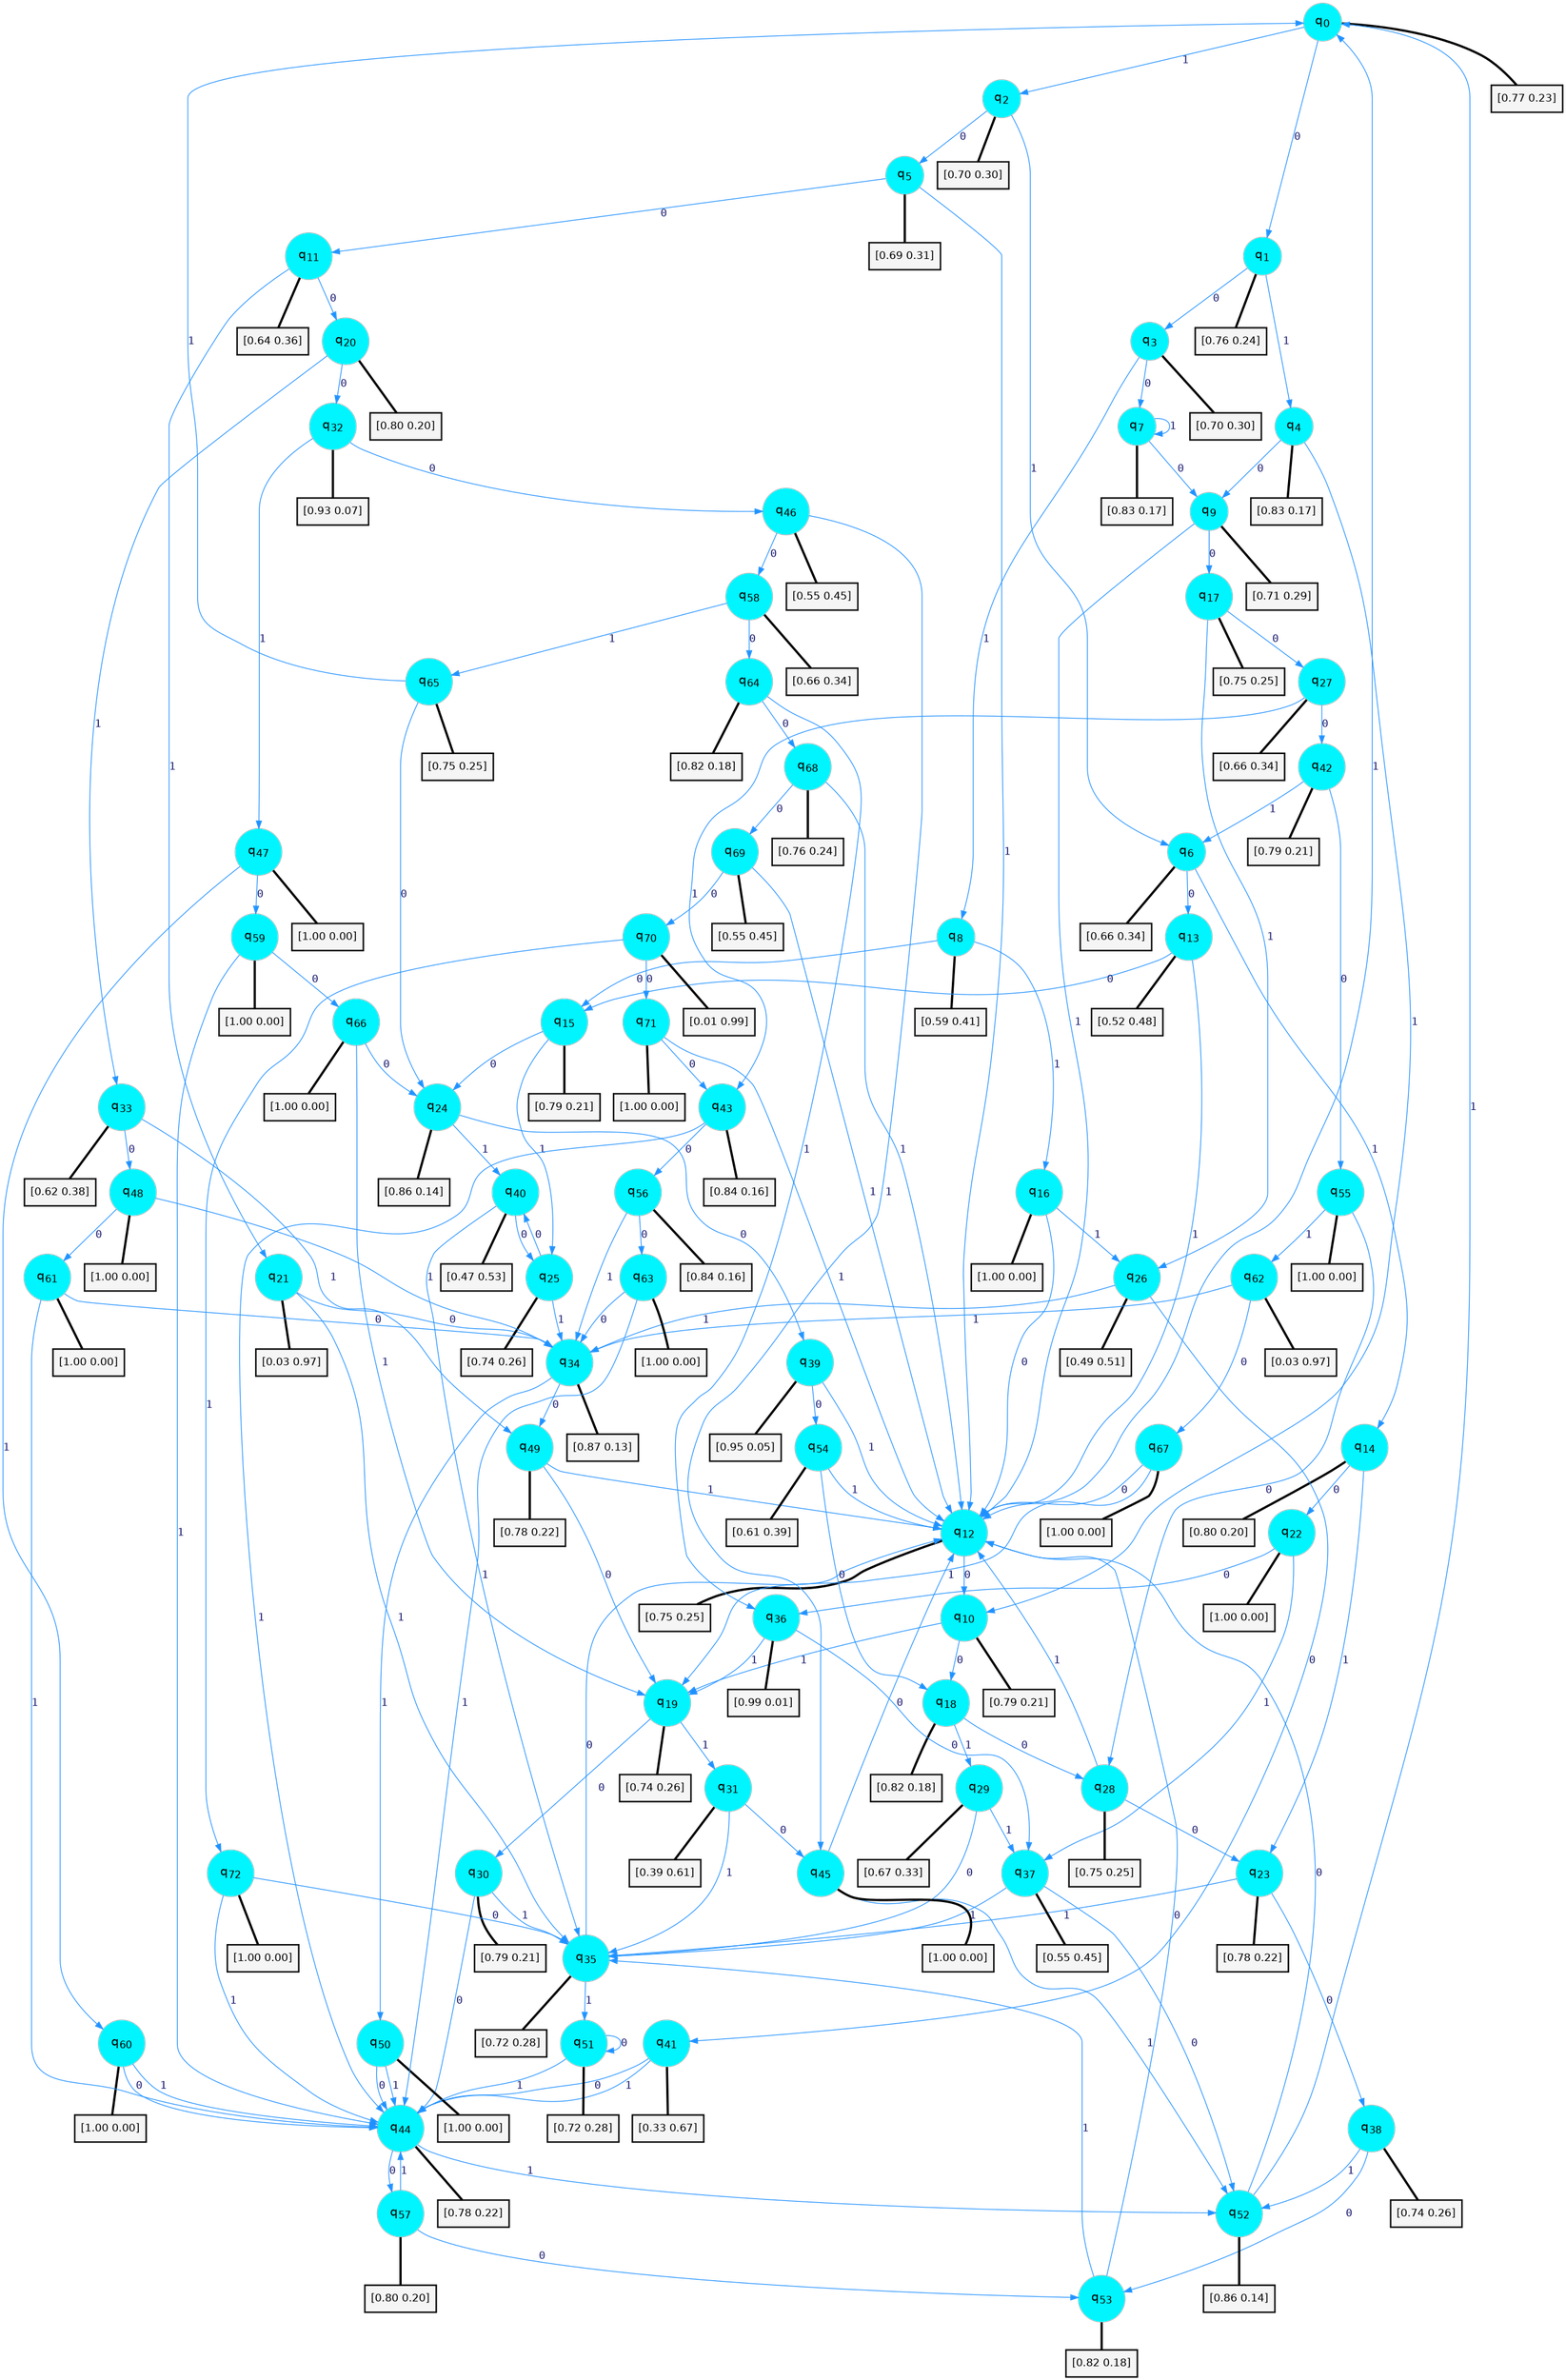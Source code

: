 digraph G {
graph [
bgcolor=transparent, dpi=300, rankdir=TD, size="40,25"];
node [
color=gray, fillcolor=turquoise1, fontcolor=black, fontname=Helvetica, fontsize=16, fontweight=bold, shape=circle, style=filled];
edge [
arrowsize=1, color=dodgerblue1, fontcolor=midnightblue, fontname=courier, fontweight=bold, penwidth=1, style=solid, weight=20];
0[label=<q<SUB>0</SUB>>];
1[label=<q<SUB>1</SUB>>];
2[label=<q<SUB>2</SUB>>];
3[label=<q<SUB>3</SUB>>];
4[label=<q<SUB>4</SUB>>];
5[label=<q<SUB>5</SUB>>];
6[label=<q<SUB>6</SUB>>];
7[label=<q<SUB>7</SUB>>];
8[label=<q<SUB>8</SUB>>];
9[label=<q<SUB>9</SUB>>];
10[label=<q<SUB>10</SUB>>];
11[label=<q<SUB>11</SUB>>];
12[label=<q<SUB>12</SUB>>];
13[label=<q<SUB>13</SUB>>];
14[label=<q<SUB>14</SUB>>];
15[label=<q<SUB>15</SUB>>];
16[label=<q<SUB>16</SUB>>];
17[label=<q<SUB>17</SUB>>];
18[label=<q<SUB>18</SUB>>];
19[label=<q<SUB>19</SUB>>];
20[label=<q<SUB>20</SUB>>];
21[label=<q<SUB>21</SUB>>];
22[label=<q<SUB>22</SUB>>];
23[label=<q<SUB>23</SUB>>];
24[label=<q<SUB>24</SUB>>];
25[label=<q<SUB>25</SUB>>];
26[label=<q<SUB>26</SUB>>];
27[label=<q<SUB>27</SUB>>];
28[label=<q<SUB>28</SUB>>];
29[label=<q<SUB>29</SUB>>];
30[label=<q<SUB>30</SUB>>];
31[label=<q<SUB>31</SUB>>];
32[label=<q<SUB>32</SUB>>];
33[label=<q<SUB>33</SUB>>];
34[label=<q<SUB>34</SUB>>];
35[label=<q<SUB>35</SUB>>];
36[label=<q<SUB>36</SUB>>];
37[label=<q<SUB>37</SUB>>];
38[label=<q<SUB>38</SUB>>];
39[label=<q<SUB>39</SUB>>];
40[label=<q<SUB>40</SUB>>];
41[label=<q<SUB>41</SUB>>];
42[label=<q<SUB>42</SUB>>];
43[label=<q<SUB>43</SUB>>];
44[label=<q<SUB>44</SUB>>];
45[label=<q<SUB>45</SUB>>];
46[label=<q<SUB>46</SUB>>];
47[label=<q<SUB>47</SUB>>];
48[label=<q<SUB>48</SUB>>];
49[label=<q<SUB>49</SUB>>];
50[label=<q<SUB>50</SUB>>];
51[label=<q<SUB>51</SUB>>];
52[label=<q<SUB>52</SUB>>];
53[label=<q<SUB>53</SUB>>];
54[label=<q<SUB>54</SUB>>];
55[label=<q<SUB>55</SUB>>];
56[label=<q<SUB>56</SUB>>];
57[label=<q<SUB>57</SUB>>];
58[label=<q<SUB>58</SUB>>];
59[label=<q<SUB>59</SUB>>];
60[label=<q<SUB>60</SUB>>];
61[label=<q<SUB>61</SUB>>];
62[label=<q<SUB>62</SUB>>];
63[label=<q<SUB>63</SUB>>];
64[label=<q<SUB>64</SUB>>];
65[label=<q<SUB>65</SUB>>];
66[label=<q<SUB>66</SUB>>];
67[label=<q<SUB>67</SUB>>];
68[label=<q<SUB>68</SUB>>];
69[label=<q<SUB>69</SUB>>];
70[label=<q<SUB>70</SUB>>];
71[label=<q<SUB>71</SUB>>];
72[label=<q<SUB>72</SUB>>];
73[label="[0.77 0.23]", shape=box,fontcolor=black, fontname=Helvetica, fontsize=14, penwidth=2, fillcolor=whitesmoke,color=black];
74[label="[0.76 0.24]", shape=box,fontcolor=black, fontname=Helvetica, fontsize=14, penwidth=2, fillcolor=whitesmoke,color=black];
75[label="[0.70 0.30]", shape=box,fontcolor=black, fontname=Helvetica, fontsize=14, penwidth=2, fillcolor=whitesmoke,color=black];
76[label="[0.70 0.30]", shape=box,fontcolor=black, fontname=Helvetica, fontsize=14, penwidth=2, fillcolor=whitesmoke,color=black];
77[label="[0.83 0.17]", shape=box,fontcolor=black, fontname=Helvetica, fontsize=14, penwidth=2, fillcolor=whitesmoke,color=black];
78[label="[0.69 0.31]", shape=box,fontcolor=black, fontname=Helvetica, fontsize=14, penwidth=2, fillcolor=whitesmoke,color=black];
79[label="[0.66 0.34]", shape=box,fontcolor=black, fontname=Helvetica, fontsize=14, penwidth=2, fillcolor=whitesmoke,color=black];
80[label="[0.83 0.17]", shape=box,fontcolor=black, fontname=Helvetica, fontsize=14, penwidth=2, fillcolor=whitesmoke,color=black];
81[label="[0.59 0.41]", shape=box,fontcolor=black, fontname=Helvetica, fontsize=14, penwidth=2, fillcolor=whitesmoke,color=black];
82[label="[0.71 0.29]", shape=box,fontcolor=black, fontname=Helvetica, fontsize=14, penwidth=2, fillcolor=whitesmoke,color=black];
83[label="[0.79 0.21]", shape=box,fontcolor=black, fontname=Helvetica, fontsize=14, penwidth=2, fillcolor=whitesmoke,color=black];
84[label="[0.64 0.36]", shape=box,fontcolor=black, fontname=Helvetica, fontsize=14, penwidth=2, fillcolor=whitesmoke,color=black];
85[label="[0.75 0.25]", shape=box,fontcolor=black, fontname=Helvetica, fontsize=14, penwidth=2, fillcolor=whitesmoke,color=black];
86[label="[0.52 0.48]", shape=box,fontcolor=black, fontname=Helvetica, fontsize=14, penwidth=2, fillcolor=whitesmoke,color=black];
87[label="[0.80 0.20]", shape=box,fontcolor=black, fontname=Helvetica, fontsize=14, penwidth=2, fillcolor=whitesmoke,color=black];
88[label="[0.79 0.21]", shape=box,fontcolor=black, fontname=Helvetica, fontsize=14, penwidth=2, fillcolor=whitesmoke,color=black];
89[label="[1.00 0.00]", shape=box,fontcolor=black, fontname=Helvetica, fontsize=14, penwidth=2, fillcolor=whitesmoke,color=black];
90[label="[0.75 0.25]", shape=box,fontcolor=black, fontname=Helvetica, fontsize=14, penwidth=2, fillcolor=whitesmoke,color=black];
91[label="[0.82 0.18]", shape=box,fontcolor=black, fontname=Helvetica, fontsize=14, penwidth=2, fillcolor=whitesmoke,color=black];
92[label="[0.74 0.26]", shape=box,fontcolor=black, fontname=Helvetica, fontsize=14, penwidth=2, fillcolor=whitesmoke,color=black];
93[label="[0.80 0.20]", shape=box,fontcolor=black, fontname=Helvetica, fontsize=14, penwidth=2, fillcolor=whitesmoke,color=black];
94[label="[0.03 0.97]", shape=box,fontcolor=black, fontname=Helvetica, fontsize=14, penwidth=2, fillcolor=whitesmoke,color=black];
95[label="[1.00 0.00]", shape=box,fontcolor=black, fontname=Helvetica, fontsize=14, penwidth=2, fillcolor=whitesmoke,color=black];
96[label="[0.78 0.22]", shape=box,fontcolor=black, fontname=Helvetica, fontsize=14, penwidth=2, fillcolor=whitesmoke,color=black];
97[label="[0.86 0.14]", shape=box,fontcolor=black, fontname=Helvetica, fontsize=14, penwidth=2, fillcolor=whitesmoke,color=black];
98[label="[0.74 0.26]", shape=box,fontcolor=black, fontname=Helvetica, fontsize=14, penwidth=2, fillcolor=whitesmoke,color=black];
99[label="[0.49 0.51]", shape=box,fontcolor=black, fontname=Helvetica, fontsize=14, penwidth=2, fillcolor=whitesmoke,color=black];
100[label="[0.66 0.34]", shape=box,fontcolor=black, fontname=Helvetica, fontsize=14, penwidth=2, fillcolor=whitesmoke,color=black];
101[label="[0.75 0.25]", shape=box,fontcolor=black, fontname=Helvetica, fontsize=14, penwidth=2, fillcolor=whitesmoke,color=black];
102[label="[0.67 0.33]", shape=box,fontcolor=black, fontname=Helvetica, fontsize=14, penwidth=2, fillcolor=whitesmoke,color=black];
103[label="[0.79 0.21]", shape=box,fontcolor=black, fontname=Helvetica, fontsize=14, penwidth=2, fillcolor=whitesmoke,color=black];
104[label="[0.39 0.61]", shape=box,fontcolor=black, fontname=Helvetica, fontsize=14, penwidth=2, fillcolor=whitesmoke,color=black];
105[label="[0.93 0.07]", shape=box,fontcolor=black, fontname=Helvetica, fontsize=14, penwidth=2, fillcolor=whitesmoke,color=black];
106[label="[0.62 0.38]", shape=box,fontcolor=black, fontname=Helvetica, fontsize=14, penwidth=2, fillcolor=whitesmoke,color=black];
107[label="[0.87 0.13]", shape=box,fontcolor=black, fontname=Helvetica, fontsize=14, penwidth=2, fillcolor=whitesmoke,color=black];
108[label="[0.72 0.28]", shape=box,fontcolor=black, fontname=Helvetica, fontsize=14, penwidth=2, fillcolor=whitesmoke,color=black];
109[label="[0.99 0.01]", shape=box,fontcolor=black, fontname=Helvetica, fontsize=14, penwidth=2, fillcolor=whitesmoke,color=black];
110[label="[0.55 0.45]", shape=box,fontcolor=black, fontname=Helvetica, fontsize=14, penwidth=2, fillcolor=whitesmoke,color=black];
111[label="[0.74 0.26]", shape=box,fontcolor=black, fontname=Helvetica, fontsize=14, penwidth=2, fillcolor=whitesmoke,color=black];
112[label="[0.95 0.05]", shape=box,fontcolor=black, fontname=Helvetica, fontsize=14, penwidth=2, fillcolor=whitesmoke,color=black];
113[label="[0.47 0.53]", shape=box,fontcolor=black, fontname=Helvetica, fontsize=14, penwidth=2, fillcolor=whitesmoke,color=black];
114[label="[0.33 0.67]", shape=box,fontcolor=black, fontname=Helvetica, fontsize=14, penwidth=2, fillcolor=whitesmoke,color=black];
115[label="[0.79 0.21]", shape=box,fontcolor=black, fontname=Helvetica, fontsize=14, penwidth=2, fillcolor=whitesmoke,color=black];
116[label="[0.84 0.16]", shape=box,fontcolor=black, fontname=Helvetica, fontsize=14, penwidth=2, fillcolor=whitesmoke,color=black];
117[label="[0.78 0.22]", shape=box,fontcolor=black, fontname=Helvetica, fontsize=14, penwidth=2, fillcolor=whitesmoke,color=black];
118[label="[1.00 0.00]", shape=box,fontcolor=black, fontname=Helvetica, fontsize=14, penwidth=2, fillcolor=whitesmoke,color=black];
119[label="[0.55 0.45]", shape=box,fontcolor=black, fontname=Helvetica, fontsize=14, penwidth=2, fillcolor=whitesmoke,color=black];
120[label="[1.00 0.00]", shape=box,fontcolor=black, fontname=Helvetica, fontsize=14, penwidth=2, fillcolor=whitesmoke,color=black];
121[label="[1.00 0.00]", shape=box,fontcolor=black, fontname=Helvetica, fontsize=14, penwidth=2, fillcolor=whitesmoke,color=black];
122[label="[0.78 0.22]", shape=box,fontcolor=black, fontname=Helvetica, fontsize=14, penwidth=2, fillcolor=whitesmoke,color=black];
123[label="[1.00 0.00]", shape=box,fontcolor=black, fontname=Helvetica, fontsize=14, penwidth=2, fillcolor=whitesmoke,color=black];
124[label="[0.72 0.28]", shape=box,fontcolor=black, fontname=Helvetica, fontsize=14, penwidth=2, fillcolor=whitesmoke,color=black];
125[label="[0.86 0.14]", shape=box,fontcolor=black, fontname=Helvetica, fontsize=14, penwidth=2, fillcolor=whitesmoke,color=black];
126[label="[0.82 0.18]", shape=box,fontcolor=black, fontname=Helvetica, fontsize=14, penwidth=2, fillcolor=whitesmoke,color=black];
127[label="[0.61 0.39]", shape=box,fontcolor=black, fontname=Helvetica, fontsize=14, penwidth=2, fillcolor=whitesmoke,color=black];
128[label="[1.00 0.00]", shape=box,fontcolor=black, fontname=Helvetica, fontsize=14, penwidth=2, fillcolor=whitesmoke,color=black];
129[label="[0.84 0.16]", shape=box,fontcolor=black, fontname=Helvetica, fontsize=14, penwidth=2, fillcolor=whitesmoke,color=black];
130[label="[0.80 0.20]", shape=box,fontcolor=black, fontname=Helvetica, fontsize=14, penwidth=2, fillcolor=whitesmoke,color=black];
131[label="[0.66 0.34]", shape=box,fontcolor=black, fontname=Helvetica, fontsize=14, penwidth=2, fillcolor=whitesmoke,color=black];
132[label="[1.00 0.00]", shape=box,fontcolor=black, fontname=Helvetica, fontsize=14, penwidth=2, fillcolor=whitesmoke,color=black];
133[label="[1.00 0.00]", shape=box,fontcolor=black, fontname=Helvetica, fontsize=14, penwidth=2, fillcolor=whitesmoke,color=black];
134[label="[1.00 0.00]", shape=box,fontcolor=black, fontname=Helvetica, fontsize=14, penwidth=2, fillcolor=whitesmoke,color=black];
135[label="[0.03 0.97]", shape=box,fontcolor=black, fontname=Helvetica, fontsize=14, penwidth=2, fillcolor=whitesmoke,color=black];
136[label="[1.00 0.00]", shape=box,fontcolor=black, fontname=Helvetica, fontsize=14, penwidth=2, fillcolor=whitesmoke,color=black];
137[label="[0.82 0.18]", shape=box,fontcolor=black, fontname=Helvetica, fontsize=14, penwidth=2, fillcolor=whitesmoke,color=black];
138[label="[0.75 0.25]", shape=box,fontcolor=black, fontname=Helvetica, fontsize=14, penwidth=2, fillcolor=whitesmoke,color=black];
139[label="[1.00 0.00]", shape=box,fontcolor=black, fontname=Helvetica, fontsize=14, penwidth=2, fillcolor=whitesmoke,color=black];
140[label="[1.00 0.00]", shape=box,fontcolor=black, fontname=Helvetica, fontsize=14, penwidth=2, fillcolor=whitesmoke,color=black];
141[label="[0.76 0.24]", shape=box,fontcolor=black, fontname=Helvetica, fontsize=14, penwidth=2, fillcolor=whitesmoke,color=black];
142[label="[0.55 0.45]", shape=box,fontcolor=black, fontname=Helvetica, fontsize=14, penwidth=2, fillcolor=whitesmoke,color=black];
143[label="[0.01 0.99]", shape=box,fontcolor=black, fontname=Helvetica, fontsize=14, penwidth=2, fillcolor=whitesmoke,color=black];
144[label="[1.00 0.00]", shape=box,fontcolor=black, fontname=Helvetica, fontsize=14, penwidth=2, fillcolor=whitesmoke,color=black];
145[label="[1.00 0.00]", shape=box,fontcolor=black, fontname=Helvetica, fontsize=14, penwidth=2, fillcolor=whitesmoke,color=black];
0->1 [label=0];
0->2 [label=1];
0->73 [arrowhead=none, penwidth=3,color=black];
1->3 [label=0];
1->4 [label=1];
1->74 [arrowhead=none, penwidth=3,color=black];
2->5 [label=0];
2->6 [label=1];
2->75 [arrowhead=none, penwidth=3,color=black];
3->7 [label=0];
3->8 [label=1];
3->76 [arrowhead=none, penwidth=3,color=black];
4->9 [label=0];
4->10 [label=1];
4->77 [arrowhead=none, penwidth=3,color=black];
5->11 [label=0];
5->12 [label=1];
5->78 [arrowhead=none, penwidth=3,color=black];
6->13 [label=0];
6->14 [label=1];
6->79 [arrowhead=none, penwidth=3,color=black];
7->9 [label=0];
7->7 [label=1];
7->80 [arrowhead=none, penwidth=3,color=black];
8->15 [label=0];
8->16 [label=1];
8->81 [arrowhead=none, penwidth=3,color=black];
9->17 [label=0];
9->12 [label=1];
9->82 [arrowhead=none, penwidth=3,color=black];
10->18 [label=0];
10->19 [label=1];
10->83 [arrowhead=none, penwidth=3,color=black];
11->20 [label=0];
11->21 [label=1];
11->84 [arrowhead=none, penwidth=3,color=black];
12->10 [label=0];
12->0 [label=1];
12->85 [arrowhead=none, penwidth=3,color=black];
13->15 [label=0];
13->12 [label=1];
13->86 [arrowhead=none, penwidth=3,color=black];
14->22 [label=0];
14->23 [label=1];
14->87 [arrowhead=none, penwidth=3,color=black];
15->24 [label=0];
15->25 [label=1];
15->88 [arrowhead=none, penwidth=3,color=black];
16->12 [label=0];
16->26 [label=1];
16->89 [arrowhead=none, penwidth=3,color=black];
17->27 [label=0];
17->26 [label=1];
17->90 [arrowhead=none, penwidth=3,color=black];
18->28 [label=0];
18->29 [label=1];
18->91 [arrowhead=none, penwidth=3,color=black];
19->30 [label=0];
19->31 [label=1];
19->92 [arrowhead=none, penwidth=3,color=black];
20->32 [label=0];
20->33 [label=1];
20->93 [arrowhead=none, penwidth=3,color=black];
21->34 [label=0];
21->35 [label=1];
21->94 [arrowhead=none, penwidth=3,color=black];
22->36 [label=0];
22->37 [label=1];
22->95 [arrowhead=none, penwidth=3,color=black];
23->38 [label=0];
23->35 [label=1];
23->96 [arrowhead=none, penwidth=3,color=black];
24->39 [label=0];
24->40 [label=1];
24->97 [arrowhead=none, penwidth=3,color=black];
25->40 [label=0];
25->34 [label=1];
25->98 [arrowhead=none, penwidth=3,color=black];
26->41 [label=0];
26->34 [label=1];
26->99 [arrowhead=none, penwidth=3,color=black];
27->42 [label=0];
27->43 [label=1];
27->100 [arrowhead=none, penwidth=3,color=black];
28->23 [label=0];
28->12 [label=1];
28->101 [arrowhead=none, penwidth=3,color=black];
29->35 [label=0];
29->37 [label=1];
29->102 [arrowhead=none, penwidth=3,color=black];
30->44 [label=0];
30->35 [label=1];
30->103 [arrowhead=none, penwidth=3,color=black];
31->45 [label=0];
31->35 [label=1];
31->104 [arrowhead=none, penwidth=3,color=black];
32->46 [label=0];
32->47 [label=1];
32->105 [arrowhead=none, penwidth=3,color=black];
33->48 [label=0];
33->49 [label=1];
33->106 [arrowhead=none, penwidth=3,color=black];
34->49 [label=0];
34->50 [label=1];
34->107 [arrowhead=none, penwidth=3,color=black];
35->12 [label=0];
35->51 [label=1];
35->108 [arrowhead=none, penwidth=3,color=black];
36->37 [label=0];
36->19 [label=1];
36->109 [arrowhead=none, penwidth=3,color=black];
37->52 [label=0];
37->35 [label=1];
37->110 [arrowhead=none, penwidth=3,color=black];
38->53 [label=0];
38->52 [label=1];
38->111 [arrowhead=none, penwidth=3,color=black];
39->54 [label=0];
39->12 [label=1];
39->112 [arrowhead=none, penwidth=3,color=black];
40->25 [label=0];
40->35 [label=1];
40->113 [arrowhead=none, penwidth=3,color=black];
41->44 [label=0];
41->44 [label=1];
41->114 [arrowhead=none, penwidth=3,color=black];
42->55 [label=0];
42->6 [label=1];
42->115 [arrowhead=none, penwidth=3,color=black];
43->56 [label=0];
43->44 [label=1];
43->116 [arrowhead=none, penwidth=3,color=black];
44->57 [label=0];
44->52 [label=1];
44->117 [arrowhead=none, penwidth=3,color=black];
45->12 [label=0];
45->52 [label=1];
45->118 [arrowhead=none, penwidth=3,color=black];
46->58 [label=0];
46->45 [label=1];
46->119 [arrowhead=none, penwidth=3,color=black];
47->59 [label=0];
47->60 [label=1];
47->120 [arrowhead=none, penwidth=3,color=black];
48->61 [label=0];
48->34 [label=1];
48->121 [arrowhead=none, penwidth=3,color=black];
49->19 [label=0];
49->12 [label=1];
49->122 [arrowhead=none, penwidth=3,color=black];
50->44 [label=0];
50->44 [label=1];
50->123 [arrowhead=none, penwidth=3,color=black];
51->51 [label=0];
51->44 [label=1];
51->124 [arrowhead=none, penwidth=3,color=black];
52->12 [label=0];
52->0 [label=1];
52->125 [arrowhead=none, penwidth=3,color=black];
53->12 [label=0];
53->35 [label=1];
53->126 [arrowhead=none, penwidth=3,color=black];
54->18 [label=0];
54->12 [label=1];
54->127 [arrowhead=none, penwidth=3,color=black];
55->28 [label=0];
55->62 [label=1];
55->128 [arrowhead=none, penwidth=3,color=black];
56->63 [label=0];
56->34 [label=1];
56->129 [arrowhead=none, penwidth=3,color=black];
57->53 [label=0];
57->44 [label=1];
57->130 [arrowhead=none, penwidth=3,color=black];
58->64 [label=0];
58->65 [label=1];
58->131 [arrowhead=none, penwidth=3,color=black];
59->66 [label=0];
59->44 [label=1];
59->132 [arrowhead=none, penwidth=3,color=black];
60->44 [label=0];
60->44 [label=1];
60->133 [arrowhead=none, penwidth=3,color=black];
61->34 [label=0];
61->44 [label=1];
61->134 [arrowhead=none, penwidth=3,color=black];
62->67 [label=0];
62->34 [label=1];
62->135 [arrowhead=none, penwidth=3,color=black];
63->34 [label=0];
63->44 [label=1];
63->136 [arrowhead=none, penwidth=3,color=black];
64->68 [label=0];
64->36 [label=1];
64->137 [arrowhead=none, penwidth=3,color=black];
65->24 [label=0];
65->0 [label=1];
65->138 [arrowhead=none, penwidth=3,color=black];
66->24 [label=0];
66->19 [label=1];
66->139 [arrowhead=none, penwidth=3,color=black];
67->12 [label=0];
67->19 [label=1];
67->140 [arrowhead=none, penwidth=3,color=black];
68->69 [label=0];
68->12 [label=1];
68->141 [arrowhead=none, penwidth=3,color=black];
69->70 [label=0];
69->12 [label=1];
69->142 [arrowhead=none, penwidth=3,color=black];
70->71 [label=0];
70->72 [label=1];
70->143 [arrowhead=none, penwidth=3,color=black];
71->43 [label=0];
71->12 [label=1];
71->144 [arrowhead=none, penwidth=3,color=black];
72->35 [label=0];
72->44 [label=1];
72->145 [arrowhead=none, penwidth=3,color=black];
}
